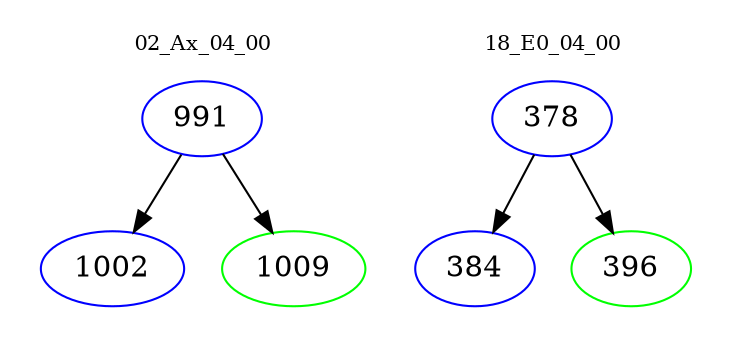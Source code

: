 digraph{
subgraph cluster_0 {
color = white
label = "02_Ax_04_00";
fontsize=10;
T0_991 [label="991", color="blue"]
T0_991 -> T0_1002 [color="black"]
T0_1002 [label="1002", color="blue"]
T0_991 -> T0_1009 [color="black"]
T0_1009 [label="1009", color="green"]
}
subgraph cluster_1 {
color = white
label = "18_E0_04_00";
fontsize=10;
T1_378 [label="378", color="blue"]
T1_378 -> T1_384 [color="black"]
T1_384 [label="384", color="blue"]
T1_378 -> T1_396 [color="black"]
T1_396 [label="396", color="green"]
}
}
